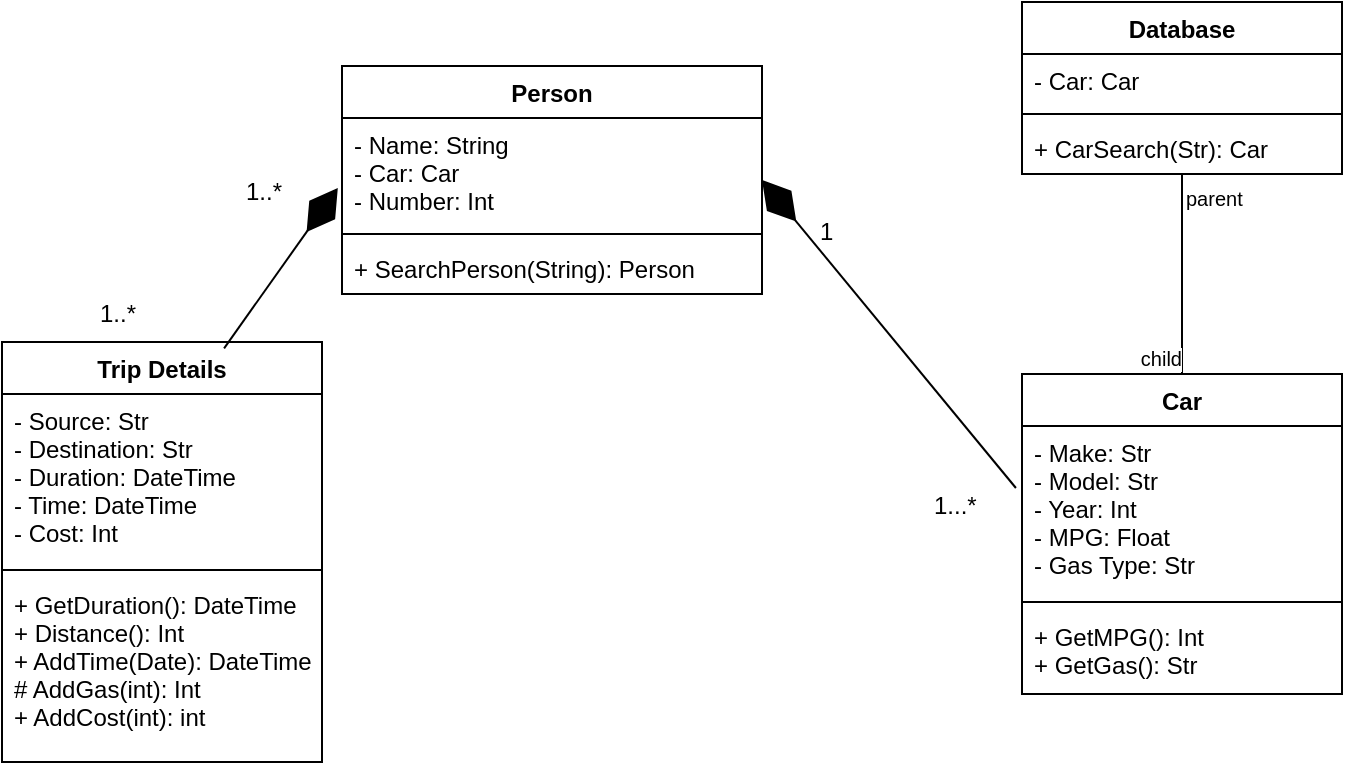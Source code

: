<mxfile version="10.5.3" type="google"><diagram id="Ah1B_UIPu_RDCcsb7g4l" name="Page-1"><mxGraphModel dx="1394" dy="793" grid="1" gridSize="10" guides="1" tooltips="1" connect="1" arrows="1" fold="1" page="1" pageScale="1" pageWidth="850" pageHeight="1100" math="0" shadow="0"><root><mxCell id="0"/><mxCell id="1" parent="0"/><mxCell id="q1nYWitkmtBuw_H4b6vP-1" value="Person" style="swimlane;fontStyle=1;align=center;verticalAlign=top;childLayout=stackLayout;horizontal=1;startSize=26;horizontalStack=0;resizeParent=1;resizeParentMax=0;resizeLast=0;collapsible=1;marginBottom=0;" vertex="1" parent="1"><mxGeometry x="310" y="146" width="210" height="114" as="geometry"/></mxCell><mxCell id="q1nYWitkmtBuw_H4b6vP-2" value="- Name: String&#xA;- Car: Car&#xA;- Number: Int&#xA;" style="text;strokeColor=none;fillColor=none;align=left;verticalAlign=top;spacingLeft=4;spacingRight=4;overflow=hidden;rotatable=0;points=[[0,0.5],[1,0.5]];portConstraint=eastwest;" vertex="1" parent="q1nYWitkmtBuw_H4b6vP-1"><mxGeometry y="26" width="210" height="54" as="geometry"/></mxCell><mxCell id="q1nYWitkmtBuw_H4b6vP-3" value="" style="line;strokeWidth=1;fillColor=none;align=left;verticalAlign=middle;spacingTop=-1;spacingLeft=3;spacingRight=3;rotatable=0;labelPosition=right;points=[];portConstraint=eastwest;" vertex="1" parent="q1nYWitkmtBuw_H4b6vP-1"><mxGeometry y="80" width="210" height="8" as="geometry"/></mxCell><mxCell id="q1nYWitkmtBuw_H4b6vP-4" value="+ SearchPerson(String): Person" style="text;strokeColor=none;fillColor=none;align=left;verticalAlign=top;spacingLeft=4;spacingRight=4;overflow=hidden;rotatable=0;points=[[0,0.5],[1,0.5]];portConstraint=eastwest;" vertex="1" parent="q1nYWitkmtBuw_H4b6vP-1"><mxGeometry y="88" width="210" height="26" as="geometry"/></mxCell><mxCell id="q1nYWitkmtBuw_H4b6vP-5" value="Database" style="swimlane;fontStyle=1;align=center;verticalAlign=top;childLayout=stackLayout;horizontal=1;startSize=26;horizontalStack=0;resizeParent=1;resizeParentMax=0;resizeLast=0;collapsible=1;marginBottom=0;" vertex="1" parent="1"><mxGeometry x="650" y="114" width="160" height="86" as="geometry"/></mxCell><mxCell id="q1nYWitkmtBuw_H4b6vP-6" value="- Car: Car" style="text;strokeColor=none;fillColor=none;align=left;verticalAlign=top;spacingLeft=4;spacingRight=4;overflow=hidden;rotatable=0;points=[[0,0.5],[1,0.5]];portConstraint=eastwest;" vertex="1" parent="q1nYWitkmtBuw_H4b6vP-5"><mxGeometry y="26" width="160" height="26" as="geometry"/></mxCell><mxCell id="q1nYWitkmtBuw_H4b6vP-7" value="" style="line;strokeWidth=1;fillColor=none;align=left;verticalAlign=middle;spacingTop=-1;spacingLeft=3;spacingRight=3;rotatable=0;labelPosition=right;points=[];portConstraint=eastwest;" vertex="1" parent="q1nYWitkmtBuw_H4b6vP-5"><mxGeometry y="52" width="160" height="8" as="geometry"/></mxCell><mxCell id="q1nYWitkmtBuw_H4b6vP-8" value="+ CarSearch(Str): Car" style="text;strokeColor=none;fillColor=none;align=left;verticalAlign=top;spacingLeft=4;spacingRight=4;overflow=hidden;rotatable=0;points=[[0,0.5],[1,0.5]];portConstraint=eastwest;" vertex="1" parent="q1nYWitkmtBuw_H4b6vP-5"><mxGeometry y="60" width="160" height="26" as="geometry"/></mxCell><mxCell id="q1nYWitkmtBuw_H4b6vP-9" value="Car" style="swimlane;fontStyle=1;align=center;verticalAlign=top;childLayout=stackLayout;horizontal=1;startSize=26;horizontalStack=0;resizeParent=1;resizeParentMax=0;resizeLast=0;collapsible=1;marginBottom=0;" vertex="1" parent="1"><mxGeometry x="650" y="300" width="160" height="160" as="geometry"/></mxCell><mxCell id="q1nYWitkmtBuw_H4b6vP-10" value="- Make: Str&#xA;- Model: Str&#xA;- Year: Int&#xA;- MPG: Float&#xA;- Gas Type: Str" style="text;strokeColor=none;fillColor=none;align=left;verticalAlign=top;spacingLeft=4;spacingRight=4;overflow=hidden;rotatable=0;points=[[0,0.5],[1,0.5]];portConstraint=eastwest;" vertex="1" parent="q1nYWitkmtBuw_H4b6vP-9"><mxGeometry y="26" width="160" height="84" as="geometry"/></mxCell><mxCell id="q1nYWitkmtBuw_H4b6vP-11" value="" style="line;strokeWidth=1;fillColor=none;align=left;verticalAlign=middle;spacingTop=-1;spacingLeft=3;spacingRight=3;rotatable=0;labelPosition=right;points=[];portConstraint=eastwest;" vertex="1" parent="q1nYWitkmtBuw_H4b6vP-9"><mxGeometry y="110" width="160" height="8" as="geometry"/></mxCell><mxCell id="q1nYWitkmtBuw_H4b6vP-12" value="+ GetMPG(): Int&#xA;+ GetGas(): Str" style="text;strokeColor=none;fillColor=none;align=left;verticalAlign=top;spacingLeft=4;spacingRight=4;overflow=hidden;rotatable=0;points=[[0,0.5],[1,0.5]];portConstraint=eastwest;" vertex="1" parent="q1nYWitkmtBuw_H4b6vP-9"><mxGeometry y="118" width="160" height="42" as="geometry"/></mxCell><mxCell id="q1nYWitkmtBuw_H4b6vP-21" value="Trip Details" style="swimlane;fontStyle=1;align=center;verticalAlign=top;childLayout=stackLayout;horizontal=1;startSize=26;horizontalStack=0;resizeParent=1;resizeParentMax=0;resizeLast=0;collapsible=1;marginBottom=0;" vertex="1" parent="1"><mxGeometry x="140" y="284" width="160" height="210" as="geometry"/></mxCell><mxCell id="q1nYWitkmtBuw_H4b6vP-22" value="- Source: Str&#xA;- Destination: Str&#xA;- Duration: DateTime&#xA;- Time: DateTime&#xA;- Cost: Int&#xA;&#xA;" style="text;strokeColor=none;fillColor=none;align=left;verticalAlign=top;spacingLeft=4;spacingRight=4;overflow=hidden;rotatable=0;points=[[0,0.5],[1,0.5]];portConstraint=eastwest;" vertex="1" parent="q1nYWitkmtBuw_H4b6vP-21"><mxGeometry y="26" width="160" height="84" as="geometry"/></mxCell><mxCell id="q1nYWitkmtBuw_H4b6vP-23" value="" style="line;strokeWidth=1;fillColor=none;align=left;verticalAlign=middle;spacingTop=-1;spacingLeft=3;spacingRight=3;rotatable=0;labelPosition=right;points=[];portConstraint=eastwest;" vertex="1" parent="q1nYWitkmtBuw_H4b6vP-21"><mxGeometry y="110" width="160" height="8" as="geometry"/></mxCell><mxCell id="q1nYWitkmtBuw_H4b6vP-24" value="+ GetDuration(): DateTime&#xA;+ Distance(): Int&#xA;+ AddTime(Date): DateTime&#xA;# AddGas(int): Int&#xA;+ AddCost(int): int&#xA;" style="text;strokeColor=none;fillColor=none;align=left;verticalAlign=top;spacingLeft=4;spacingRight=4;overflow=hidden;rotatable=0;points=[[0,0.5],[1,0.5]];portConstraint=eastwest;" vertex="1" parent="q1nYWitkmtBuw_H4b6vP-21"><mxGeometry y="118" width="160" height="92" as="geometry"/></mxCell><mxCell id="q1nYWitkmtBuw_H4b6vP-40" value="" style="endArrow=none;html=1;edgeStyle=orthogonalEdgeStyle;exitX=0.5;exitY=1;exitDx=0;exitDy=0;exitPerimeter=0;entryX=0.5;entryY=0;entryDx=0;entryDy=0;" edge="1" parent="1" source="q1nYWitkmtBuw_H4b6vP-8" target="q1nYWitkmtBuw_H4b6vP-9"><mxGeometry relative="1" as="geometry"><mxPoint x="620" y="249.5" as="sourcePoint"/><mxPoint x="780" y="249.5" as="targetPoint"/></mxGeometry></mxCell><mxCell id="q1nYWitkmtBuw_H4b6vP-41" value="parent" style="resizable=0;html=1;align=left;verticalAlign=bottom;labelBackgroundColor=#ffffff;fontSize=10;" connectable="0" vertex="1" parent="q1nYWitkmtBuw_H4b6vP-40"><mxGeometry x="-1" relative="1" as="geometry"><mxPoint y="20" as="offset"/></mxGeometry></mxCell><mxCell id="q1nYWitkmtBuw_H4b6vP-42" value="child" style="resizable=0;html=1;align=right;verticalAlign=bottom;labelBackgroundColor=#ffffff;fontSize=10;" connectable="0" vertex="1" parent="q1nYWitkmtBuw_H4b6vP-40"><mxGeometry x="1" relative="1" as="geometry"/></mxCell><mxCell id="q1nYWitkmtBuw_H4b6vP-46" value="" style="endArrow=diamondThin;endFill=1;endSize=24;html=1;entryX=1;entryY=0.5;entryDx=0;entryDy=0;exitX=-0.019;exitY=0.369;exitDx=0;exitDy=0;exitPerimeter=0;" edge="1" parent="1" source="q1nYWitkmtBuw_H4b6vP-10" target="q1nYWitkmtBuw_H4b6vP-1"><mxGeometry width="160" relative="1" as="geometry"><mxPoint x="640" y="380" as="sourcePoint"/><mxPoint x="520" y="380" as="targetPoint"/></mxGeometry></mxCell><mxCell id="q1nYWitkmtBuw_H4b6vP-47" value="1" style="text;html=1;resizable=0;points=[];autosize=1;align=left;verticalAlign=top;spacingTop=-4;" vertex="1" parent="1"><mxGeometry x="547" y="219" width="20" height="20" as="geometry"/></mxCell><mxCell id="q1nYWitkmtBuw_H4b6vP-48" value="1...*" style="text;html=1;resizable=0;points=[];autosize=1;align=left;verticalAlign=top;spacingTop=-4;" vertex="1" parent="1"><mxGeometry x="604" y="356" width="40" height="20" as="geometry"/></mxCell><mxCell id="q1nYWitkmtBuw_H4b6vP-49" value="" style="endArrow=diamondThin;endFill=1;endSize=24;html=1;entryX=-0.01;entryY=0.648;entryDx=0;entryDy=0;entryPerimeter=0;exitX=0.694;exitY=0.015;exitDx=0;exitDy=0;exitPerimeter=0;" edge="1" parent="1" source="q1nYWitkmtBuw_H4b6vP-21" target="q1nYWitkmtBuw_H4b6vP-2"><mxGeometry width="160" relative="1" as="geometry"><mxPoint x="100" y="620" as="sourcePoint"/><mxPoint x="260" y="620" as="targetPoint"/></mxGeometry></mxCell><mxCell id="q1nYWitkmtBuw_H4b6vP-50" value="1..*" style="text;html=1;resizable=0;points=[];autosize=1;align=left;verticalAlign=top;spacingTop=-4;" vertex="1" parent="1"><mxGeometry x="260" y="199" width="30" height="20" as="geometry"/></mxCell><mxCell id="q1nYWitkmtBuw_H4b6vP-51" value="&lt;div&gt;1..*&lt;/div&gt;&lt;div&gt;&lt;br&gt;&lt;/div&gt;" style="text;html=1;resizable=0;points=[];autosize=1;align=left;verticalAlign=top;spacingTop=-4;" vertex="1" parent="1"><mxGeometry x="187" y="260" width="30" height="30" as="geometry"/></mxCell></root></mxGraphModel></diagram></mxfile>